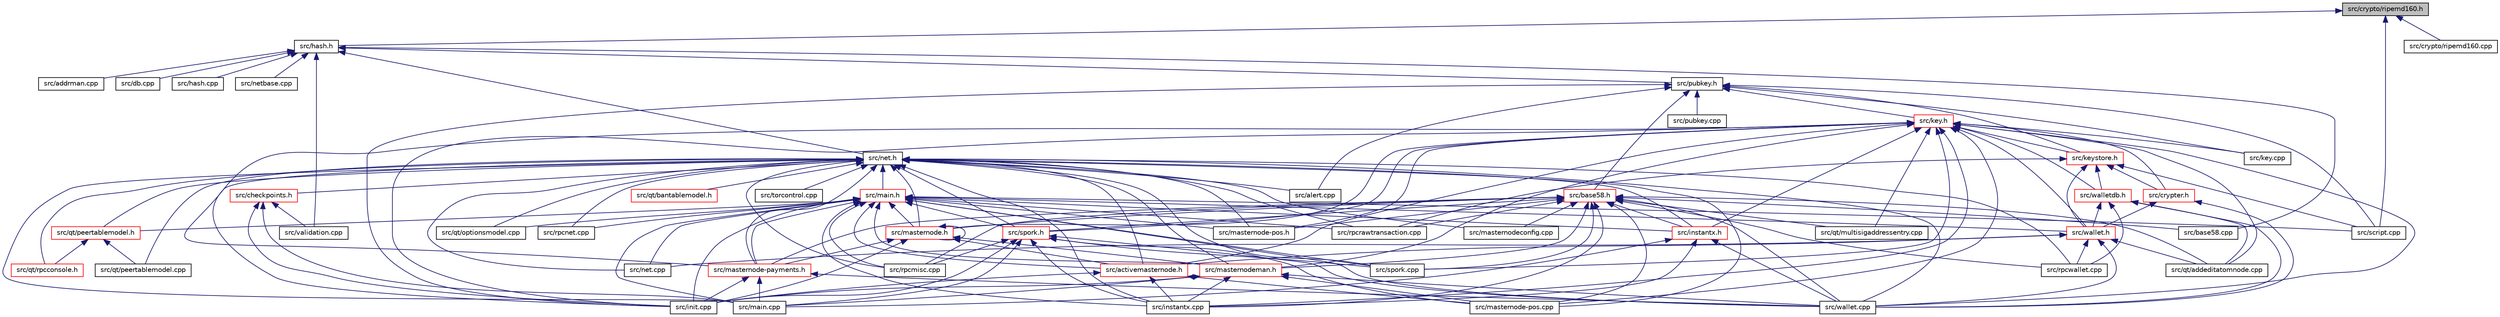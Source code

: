 digraph "src/crypto/ripemd160.h"
{
  edge [fontname="Helvetica",fontsize="10",labelfontname="Helvetica",labelfontsize="10"];
  node [fontname="Helvetica",fontsize="10",shape=record];
  Node3 [label="src/crypto/ripemd160.h",height=0.2,width=0.4,color="black", fillcolor="grey75", style="filled", fontcolor="black"];
  Node3 -> Node4 [dir="back",color="midnightblue",fontsize="10",style="solid",fontname="Helvetica"];
  Node4 [label="src/hash.h",height=0.2,width=0.4,color="black", fillcolor="white", style="filled",URL="$db/dfb/hash_8h.html"];
  Node4 -> Node5 [dir="back",color="midnightblue",fontsize="10",style="solid",fontname="Helvetica"];
  Node5 [label="src/pubkey.h",height=0.2,width=0.4,color="black", fillcolor="white", style="filled",URL="$d4/daf/pubkey_8h.html"];
  Node5 -> Node6 [dir="back",color="midnightblue",fontsize="10",style="solid",fontname="Helvetica"];
  Node6 [label="src/key.h",height=0.2,width=0.4,color="red", fillcolor="white", style="filled",URL="$de/de5/key_8h.html"];
  Node6 -> Node7 [dir="back",color="midnightblue",fontsize="10",style="solid",fontname="Helvetica"];
  Node7 [label="src/keystore.h",height=0.2,width=0.4,color="red", fillcolor="white", style="filled",URL="$d0/d82/keystore_8h.html"];
  Node7 -> Node110 [dir="back",color="midnightblue",fontsize="10",style="solid",fontname="Helvetica"];
  Node110 [label="src/walletdb.h",height=0.2,width=0.4,color="red", fillcolor="white", style="filled",URL="$de/dd6/walletdb_8h.html"];
  Node110 -> Node41 [dir="back",color="midnightblue",fontsize="10",style="solid",fontname="Helvetica"];
  Node41 [label="src/wallet.h",height=0.2,width=0.4,color="red", fillcolor="white", style="filled",URL="$d0/df4/wallet_8h.html"];
  Node41 -> Node11 [dir="back",color="midnightblue",fontsize="10",style="solid",fontname="Helvetica"];
  Node11 [label="src/activemasternode.h",height=0.2,width=0.4,color="red", fillcolor="white", style="filled",URL="$da/d9e/activemasternode_8h.html"];
  Node11 -> Node15 [dir="back",color="midnightblue",fontsize="10",style="solid",fontname="Helvetica"];
  Node15 [label="src/init.cpp",height=0.2,width=0.4,color="black", fillcolor="white", style="filled",URL="$d0/dc9/init_8cpp.html"];
  Node11 -> Node16 [dir="back",color="midnightblue",fontsize="10",style="solid",fontname="Helvetica"];
  Node16 [label="src/instantx.cpp",height=0.2,width=0.4,color="black", fillcolor="white", style="filled",URL="$db/d72/instantx_8cpp.html"];
  Node11 -> Node19 [dir="back",color="midnightblue",fontsize="10",style="solid",fontname="Helvetica"];
  Node19 [label="src/masternode-pos.cpp",height=0.2,width=0.4,color="black", fillcolor="white", style="filled",URL="$db/ddd/masternode-pos_8cpp.html"];
  Node41 -> Node26 [dir="back",color="midnightblue",fontsize="10",style="solid",fontname="Helvetica"];
  Node26 [label="src/net.cpp",height=0.2,width=0.4,color="black", fillcolor="white", style="filled",URL="$dd/d84/net_8cpp.html"];
  Node41 -> Node45 [dir="back",color="midnightblue",fontsize="10",style="solid",fontname="Helvetica"];
  Node45 [label="src/qt/addeditatomnode.cpp",height=0.2,width=0.4,color="black", fillcolor="white", style="filled",URL="$d4/d6e/addeditatomnode_8cpp.html"];
  Node41 -> Node57 [dir="back",color="midnightblue",fontsize="10",style="solid",fontname="Helvetica"];
  Node57 [label="src/rpcwallet.cpp",height=0.2,width=0.4,color="black", fillcolor="white", style="filled",URL="$df/d1d/rpcwallet_8cpp.html"];
  Node41 -> Node23 [dir="back",color="midnightblue",fontsize="10",style="solid",fontname="Helvetica"];
  Node23 [label="src/wallet.cpp",height=0.2,width=0.4,color="black", fillcolor="white", style="filled",URL="$d7/de1/wallet_8cpp.html"];
  Node110 -> Node45 [dir="back",color="midnightblue",fontsize="10",style="solid",fontname="Helvetica"];
  Node110 -> Node57 [dir="back",color="midnightblue",fontsize="10",style="solid",fontname="Helvetica"];
  Node110 -> Node23 [dir="back",color="midnightblue",fontsize="10",style="solid",fontname="Helvetica"];
  Node7 -> Node111 [dir="back",color="midnightblue",fontsize="10",style="solid",fontname="Helvetica"];
  Node111 [label="src/crypter.h",height=0.2,width=0.4,color="red", fillcolor="white", style="filled",URL="$df/d1f/crypter_8h.html"];
  Node111 -> Node41 [dir="back",color="midnightblue",fontsize="10",style="solid",fontname="Helvetica"];
  Node111 -> Node23 [dir="back",color="midnightblue",fontsize="10",style="solid",fontname="Helvetica"];
  Node7 -> Node41 [dir="back",color="midnightblue",fontsize="10",style="solid",fontname="Helvetica"];
  Node7 -> Node55 [dir="back",color="midnightblue",fontsize="10",style="solid",fontname="Helvetica"];
  Node55 [label="src/rpcrawtransaction.cpp",height=0.2,width=0.4,color="black", fillcolor="white", style="filled",URL="$dc/da8/rpcrawtransaction_8cpp.html"];
  Node7 -> Node92 [dir="back",color="midnightblue",fontsize="10",style="solid",fontname="Helvetica"];
  Node92 [label="src/script.cpp",height=0.2,width=0.4,color="black", fillcolor="white", style="filled",URL="$dd/d0f/script_8cpp.html"];
  Node6 -> Node11 [dir="back",color="midnightblue",fontsize="10",style="solid",fontname="Helvetica"];
  Node6 -> Node35 [dir="back",color="midnightblue",fontsize="10",style="solid",fontname="Helvetica"];
  Node35 [label="src/masternode.h",height=0.2,width=0.4,color="red", fillcolor="white", style="filled",URL="$d9/dec/masternode_8h.html"];
  Node35 -> Node11 [dir="back",color="midnightblue",fontsize="10",style="solid",fontname="Helvetica"];
  Node35 -> Node35 [dir="back",color="midnightblue",fontsize="10",style="solid",fontname="Helvetica"];
  Node35 -> Node36 [dir="back",color="midnightblue",fontsize="10",style="solid",fontname="Helvetica"];
  Node36 [label="src/masternodeman.h",height=0.2,width=0.4,color="red", fillcolor="white", style="filled",URL="$db/d32/masternodeman_8h.html"];
  Node36 -> Node15 [dir="back",color="midnightblue",fontsize="10",style="solid",fontname="Helvetica"];
  Node36 -> Node16 [dir="back",color="midnightblue",fontsize="10",style="solid",fontname="Helvetica"];
  Node36 -> Node17 [dir="back",color="midnightblue",fontsize="10",style="solid",fontname="Helvetica"];
  Node17 [label="src/main.cpp",height=0.2,width=0.4,color="black", fillcolor="white", style="filled",URL="$df/d0a/main_8cpp.html"];
  Node36 -> Node19 [dir="back",color="midnightblue",fontsize="10",style="solid",fontname="Helvetica"];
  Node36 -> Node23 [dir="back",color="midnightblue",fontsize="10",style="solid",fontname="Helvetica"];
  Node35 -> Node39 [dir="back",color="midnightblue",fontsize="10",style="solid",fontname="Helvetica"];
  Node39 [label="src/masternode-payments.h",height=0.2,width=0.4,color="red", fillcolor="white", style="filled",URL="$dc/d20/masternode-payments_8h.html"];
  Node39 -> Node15 [dir="back",color="midnightblue",fontsize="10",style="solid",fontname="Helvetica"];
  Node39 -> Node17 [dir="back",color="midnightblue",fontsize="10",style="solid",fontname="Helvetica"];
  Node39 -> Node23 [dir="back",color="midnightblue",fontsize="10",style="solid",fontname="Helvetica"];
  Node35 -> Node15 [dir="back",color="midnightblue",fontsize="10",style="solid",fontname="Helvetica"];
  Node6 -> Node110 [dir="back",color="midnightblue",fontsize="10",style="solid",fontname="Helvetica"];
  Node6 -> Node111 [dir="back",color="midnightblue",fontsize="10",style="solid",fontname="Helvetica"];
  Node6 -> Node41 [dir="back",color="midnightblue",fontsize="10",style="solid",fontname="Helvetica"];
  Node6 -> Node36 [dir="back",color="midnightblue",fontsize="10",style="solid",fontname="Helvetica"];
  Node6 -> Node39 [dir="back",color="midnightblue",fontsize="10",style="solid",fontname="Helvetica"];
  Node6 -> Node15 [dir="back",color="midnightblue",fontsize="10",style="solid",fontname="Helvetica"];
  Node6 -> Node14 [dir="back",color="midnightblue",fontsize="10",style="solid",fontname="Helvetica"];
  Node14 [label="src/spork.h",height=0.2,width=0.4,color="red", fillcolor="white", style="filled",URL="$d0/d24/spork_8h.html"];
  Node14 -> Node15 [dir="back",color="midnightblue",fontsize="10",style="solid",fontname="Helvetica"];
  Node14 -> Node16 [dir="back",color="midnightblue",fontsize="10",style="solid",fontname="Helvetica"];
  Node14 -> Node17 [dir="back",color="midnightblue",fontsize="10",style="solid",fontname="Helvetica"];
  Node14 -> Node19 [dir="back",color="midnightblue",fontsize="10",style="solid",fontname="Helvetica"];
  Node14 -> Node21 [dir="back",color="midnightblue",fontsize="10",style="solid",fontname="Helvetica"];
  Node21 [label="src/rpcmisc.cpp",height=0.2,width=0.4,color="black", fillcolor="white", style="filled",URL="$db/d48/rpcmisc_8cpp.html"];
  Node14 -> Node22 [dir="back",color="midnightblue",fontsize="10",style="solid",fontname="Helvetica"];
  Node22 [label="src/spork.cpp",height=0.2,width=0.4,color="black", fillcolor="white", style="filled",URL="$df/d0d/spork_8cpp.html"];
  Node14 -> Node23 [dir="back",color="midnightblue",fontsize="10",style="solid",fontname="Helvetica"];
  Node6 -> Node16 [dir="back",color="midnightblue",fontsize="10",style="solid",fontname="Helvetica"];
  Node6 -> Node81 [dir="back",color="midnightblue",fontsize="10",style="solid",fontname="Helvetica"];
  Node81 [label="src/instantx.h",height=0.2,width=0.4,color="red", fillcolor="white", style="filled",URL="$d6/d5f/instantx_8h.html"];
  Node81 -> Node16 [dir="back",color="midnightblue",fontsize="10",style="solid",fontname="Helvetica"];
  Node81 -> Node17 [dir="back",color="midnightblue",fontsize="10",style="solid",fontname="Helvetica"];
  Node81 -> Node23 [dir="back",color="midnightblue",fontsize="10",style="solid",fontname="Helvetica"];
  Node6 -> Node112 [dir="back",color="midnightblue",fontsize="10",style="solid",fontname="Helvetica"];
  Node112 [label="src/key.cpp",height=0.2,width=0.4,color="black", fillcolor="white", style="filled",URL="$d1/dbc/key_8cpp.html"];
  Node6 -> Node19 [dir="back",color="midnightblue",fontsize="10",style="solid",fontname="Helvetica"];
  Node6 -> Node84 [dir="back",color="midnightblue",fontsize="10",style="solid",fontname="Helvetica"];
  Node84 [label="src/masternode-pos.h",height=0.2,width=0.4,color="black", fillcolor="white", style="filled",URL="$dc/d51/masternode-pos_8h.html"];
  Node6 -> Node45 [dir="back",color="midnightblue",fontsize="10",style="solid",fontname="Helvetica"];
  Node6 -> Node68 [dir="back",color="midnightblue",fontsize="10",style="solid",fontname="Helvetica"];
  Node68 [label="src/qt/multisigaddressentry.cpp",height=0.2,width=0.4,color="black", fillcolor="white", style="filled",URL="$d1/d84/multisigaddressentry_8cpp.html"];
  Node6 -> Node22 [dir="back",color="midnightblue",fontsize="10",style="solid",fontname="Helvetica"];
  Node6 -> Node23 [dir="back",color="midnightblue",fontsize="10",style="solid",fontname="Helvetica"];
  Node5 -> Node7 [dir="back",color="midnightblue",fontsize="10",style="solid",fontname="Helvetica"];
  Node5 -> Node104 [dir="back",color="midnightblue",fontsize="10",style="solid",fontname="Helvetica"];
  Node104 [label="src/base58.h",height=0.2,width=0.4,color="red", fillcolor="white", style="filled",URL="$d8/d53/base58_8h.html"];
  Node104 -> Node35 [dir="back",color="midnightblue",fontsize="10",style="solid",fontname="Helvetica"];
  Node104 -> Node36 [dir="back",color="midnightblue",fontsize="10",style="solid",fontname="Helvetica"];
  Node104 -> Node39 [dir="back",color="midnightblue",fontsize="10",style="solid",fontname="Helvetica"];
  Node104 -> Node105 [dir="back",color="midnightblue",fontsize="10",style="solid",fontname="Helvetica"];
  Node105 [label="src/base58.cpp",height=0.2,width=0.4,color="black", fillcolor="white", style="filled",URL="$db/d9c/base58_8cpp.html"];
  Node104 -> Node14 [dir="back",color="midnightblue",fontsize="10",style="solid",fontname="Helvetica"];
  Node104 -> Node16 [dir="back",color="midnightblue",fontsize="10",style="solid",fontname="Helvetica"];
  Node104 -> Node81 [dir="back",color="midnightblue",fontsize="10",style="solid",fontname="Helvetica"];
  Node104 -> Node19 [dir="back",color="midnightblue",fontsize="10",style="solid",fontname="Helvetica"];
  Node104 -> Node84 [dir="back",color="midnightblue",fontsize="10",style="solid",fontname="Helvetica"];
  Node104 -> Node96 [dir="back",color="midnightblue",fontsize="10",style="solid",fontname="Helvetica"];
  Node96 [label="src/masternodeconfig.cpp",height=0.2,width=0.4,color="black", fillcolor="white", style="filled",URL="$d6/dc4/masternodeconfig_8cpp.html"];
  Node104 -> Node45 [dir="back",color="midnightblue",fontsize="10",style="solid",fontname="Helvetica"];
  Node104 -> Node68 [dir="back",color="midnightblue",fontsize="10",style="solid",fontname="Helvetica"];
  Node104 -> Node21 [dir="back",color="midnightblue",fontsize="10",style="solid",fontname="Helvetica"];
  Node104 -> Node55 [dir="back",color="midnightblue",fontsize="10",style="solid",fontname="Helvetica"];
  Node104 -> Node57 [dir="back",color="midnightblue",fontsize="10",style="solid",fontname="Helvetica"];
  Node104 -> Node22 [dir="back",color="midnightblue",fontsize="10",style="solid",fontname="Helvetica"];
  Node104 -> Node23 [dir="back",color="midnightblue",fontsize="10",style="solid",fontname="Helvetica"];
  Node5 -> Node94 [dir="back",color="midnightblue",fontsize="10",style="solid",fontname="Helvetica"];
  Node94 [label="src/alert.cpp",height=0.2,width=0.4,color="black", fillcolor="white", style="filled",URL="$d4/da0/alert_8cpp.html"];
  Node5 -> Node15 [dir="back",color="midnightblue",fontsize="10",style="solid",fontname="Helvetica"];
  Node5 -> Node112 [dir="back",color="midnightblue",fontsize="10",style="solid",fontname="Helvetica"];
  Node5 -> Node113 [dir="back",color="midnightblue",fontsize="10",style="solid",fontname="Helvetica"];
  Node113 [label="src/pubkey.cpp",height=0.2,width=0.4,color="black", fillcolor="white", style="filled",URL="$da/d8e/pubkey_8cpp.html"];
  Node5 -> Node92 [dir="back",color="midnightblue",fontsize="10",style="solid",fontname="Helvetica"];
  Node4 -> Node10 [dir="back",color="midnightblue",fontsize="10",style="solid",fontname="Helvetica"];
  Node10 [label="src/net.h",height=0.2,width=0.4,color="black", fillcolor="white", style="filled",URL="$d7/d97/net_8h.html"];
  Node10 -> Node11 [dir="back",color="midnightblue",fontsize="10",style="solid",fontname="Helvetica"];
  Node10 -> Node35 [dir="back",color="midnightblue",fontsize="10",style="solid",fontname="Helvetica"];
  Node10 -> Node40 [dir="back",color="midnightblue",fontsize="10",style="solid",fontname="Helvetica"];
  Node40 [label="src/main.h",height=0.2,width=0.4,color="red", fillcolor="white", style="filled",URL="$d4/dbf/main_8h.html"];
  Node40 -> Node35 [dir="back",color="midnightblue",fontsize="10",style="solid",fontname="Helvetica"];
  Node40 -> Node11 [dir="back",color="midnightblue",fontsize="10",style="solid",fontname="Helvetica"];
  Node40 -> Node41 [dir="back",color="midnightblue",fontsize="10",style="solid",fontname="Helvetica"];
  Node40 -> Node36 [dir="back",color="midnightblue",fontsize="10",style="solid",fontname="Helvetica"];
  Node40 -> Node39 [dir="back",color="midnightblue",fontsize="10",style="solid",fontname="Helvetica"];
  Node40 -> Node15 [dir="back",color="midnightblue",fontsize="10",style="solid",fontname="Helvetica"];
  Node40 -> Node14 [dir="back",color="midnightblue",fontsize="10",style="solid",fontname="Helvetica"];
  Node40 -> Node16 [dir="back",color="midnightblue",fontsize="10",style="solid",fontname="Helvetica"];
  Node40 -> Node81 [dir="back",color="midnightblue",fontsize="10",style="solid",fontname="Helvetica"];
  Node40 -> Node17 [dir="back",color="midnightblue",fontsize="10",style="solid",fontname="Helvetica"];
  Node40 -> Node84 [dir="back",color="midnightblue",fontsize="10",style="solid",fontname="Helvetica"];
  Node40 -> Node26 [dir="back",color="midnightblue",fontsize="10",style="solid",fontname="Helvetica"];
  Node40 -> Node86 [dir="back",color="midnightblue",fontsize="10",style="solid",fontname="Helvetica"];
  Node86 [label="src/qt/peertablemodel.h",height=0.2,width=0.4,color="red", fillcolor="white", style="filled",URL="$d2/d78/peertablemodel_8h.html"];
  Node86 -> Node87 [dir="back",color="midnightblue",fontsize="10",style="solid",fontname="Helvetica"];
  Node87 [label="src/qt/rpcconsole.h",height=0.2,width=0.4,color="red", fillcolor="white", style="filled",URL="$d4/d78/rpcconsole_8h.html"];
  Node86 -> Node89 [dir="back",color="midnightblue",fontsize="10",style="solid",fontname="Helvetica"];
  Node89 [label="src/qt/peertablemodel.cpp",height=0.2,width=0.4,color="black", fillcolor="white", style="filled",URL="$dc/d03/peertablemodel_8cpp.html"];
  Node40 -> Node49 [dir="back",color="midnightblue",fontsize="10",style="solid",fontname="Helvetica"];
  Node49 [label="src/qt/optionsmodel.cpp",height=0.2,width=0.4,color="black", fillcolor="white", style="filled",URL="$d5/df8/optionsmodel_8cpp.html"];
  Node40 -> Node21 [dir="back",color="midnightblue",fontsize="10",style="solid",fontname="Helvetica"];
  Node40 -> Node91 [dir="back",color="midnightblue",fontsize="10",style="solid",fontname="Helvetica"];
  Node91 [label="src/rpcnet.cpp",height=0.2,width=0.4,color="black", fillcolor="white", style="filled",URL="$df/dab/rpcnet_8cpp.html"];
  Node40 -> Node55 [dir="back",color="midnightblue",fontsize="10",style="solid",fontname="Helvetica"];
  Node40 -> Node92 [dir="back",color="midnightblue",fontsize="10",style="solid",fontname="Helvetica"];
  Node40 -> Node22 [dir="back",color="midnightblue",fontsize="10",style="solid",fontname="Helvetica"];
  Node40 -> Node23 [dir="back",color="midnightblue",fontsize="10",style="solid",fontname="Helvetica"];
  Node10 -> Node36 [dir="back",color="midnightblue",fontsize="10",style="solid",fontname="Helvetica"];
  Node10 -> Node39 [dir="back",color="midnightblue",fontsize="10",style="solid",fontname="Helvetica"];
  Node10 -> Node94 [dir="back",color="midnightblue",fontsize="10",style="solid",fontname="Helvetica"];
  Node10 -> Node95 [dir="back",color="midnightblue",fontsize="10",style="solid",fontname="Helvetica"];
  Node95 [label="src/checkpoints.h",height=0.2,width=0.4,color="red", fillcolor="white", style="filled",URL="$d8/dd7/checkpoints_8h.html"];
  Node95 -> Node15 [dir="back",color="midnightblue",fontsize="10",style="solid",fontname="Helvetica"];
  Node95 -> Node17 [dir="back",color="midnightblue",fontsize="10",style="solid",fontname="Helvetica"];
  Node95 -> Node58 [dir="back",color="midnightblue",fontsize="10",style="solid",fontname="Helvetica"];
  Node58 [label="src/validation.cpp",height=0.2,width=0.4,color="black", fillcolor="white", style="filled",URL="$dd/d7d/validation_8cpp.html"];
  Node10 -> Node15 [dir="back",color="midnightblue",fontsize="10",style="solid",fontname="Helvetica"];
  Node10 -> Node14 [dir="back",color="midnightblue",fontsize="10",style="solid",fontname="Helvetica"];
  Node10 -> Node16 [dir="back",color="midnightblue",fontsize="10",style="solid",fontname="Helvetica"];
  Node10 -> Node81 [dir="back",color="midnightblue",fontsize="10",style="solid",fontname="Helvetica"];
  Node10 -> Node17 [dir="back",color="midnightblue",fontsize="10",style="solid",fontname="Helvetica"];
  Node10 -> Node19 [dir="back",color="midnightblue",fontsize="10",style="solid",fontname="Helvetica"];
  Node10 -> Node84 [dir="back",color="midnightblue",fontsize="10",style="solid",fontname="Helvetica"];
  Node10 -> Node96 [dir="back",color="midnightblue",fontsize="10",style="solid",fontname="Helvetica"];
  Node10 -> Node26 [dir="back",color="midnightblue",fontsize="10",style="solid",fontname="Helvetica"];
  Node10 -> Node97 [dir="back",color="midnightblue",fontsize="10",style="solid",fontname="Helvetica"];
  Node97 [label="src/qt/bantablemodel.h",height=0.2,width=0.4,color="red", fillcolor="white", style="filled",URL="$d6/d77/bantablemodel_8h.html"];
  Node10 -> Node86 [dir="back",color="midnightblue",fontsize="10",style="solid",fontname="Helvetica"];
  Node10 -> Node87 [dir="back",color="midnightblue",fontsize="10",style="solid",fontname="Helvetica"];
  Node10 -> Node49 [dir="back",color="midnightblue",fontsize="10",style="solid",fontname="Helvetica"];
  Node10 -> Node89 [dir="back",color="midnightblue",fontsize="10",style="solid",fontname="Helvetica"];
  Node10 -> Node21 [dir="back",color="midnightblue",fontsize="10",style="solid",fontname="Helvetica"];
  Node10 -> Node91 [dir="back",color="midnightblue",fontsize="10",style="solid",fontname="Helvetica"];
  Node10 -> Node55 [dir="back",color="midnightblue",fontsize="10",style="solid",fontname="Helvetica"];
  Node10 -> Node57 [dir="back",color="midnightblue",fontsize="10",style="solid",fontname="Helvetica"];
  Node10 -> Node22 [dir="back",color="midnightblue",fontsize="10",style="solid",fontname="Helvetica"];
  Node10 -> Node99 [dir="back",color="midnightblue",fontsize="10",style="solid",fontname="Helvetica"];
  Node99 [label="src/torcontrol.cpp",height=0.2,width=0.4,color="black", fillcolor="white", style="filled",URL="$dc/da2/torcontrol_8cpp.html"];
  Node10 -> Node23 [dir="back",color="midnightblue",fontsize="10",style="solid",fontname="Helvetica"];
  Node4 -> Node114 [dir="back",color="midnightblue",fontsize="10",style="solid",fontname="Helvetica"];
  Node114 [label="src/addrman.cpp",height=0.2,width=0.4,color="black", fillcolor="white", style="filled",URL="$d4/dd7/addrman_8cpp.html"];
  Node4 -> Node105 [dir="back",color="midnightblue",fontsize="10",style="solid",fontname="Helvetica"];
  Node4 -> Node115 [dir="back",color="midnightblue",fontsize="10",style="solid",fontname="Helvetica"];
  Node115 [label="src/db.cpp",height=0.2,width=0.4,color="black", fillcolor="white", style="filled",URL="$df/d4e/db_8cpp.html"];
  Node4 -> Node116 [dir="back",color="midnightblue",fontsize="10",style="solid",fontname="Helvetica"];
  Node116 [label="src/hash.cpp",height=0.2,width=0.4,color="black", fillcolor="white", style="filled",URL="$da/de5/hash_8cpp.html"];
  Node4 -> Node117 [dir="back",color="midnightblue",fontsize="10",style="solid",fontname="Helvetica"];
  Node117 [label="src/netbase.cpp",height=0.2,width=0.4,color="black", fillcolor="white", style="filled",URL="$d0/d0e/netbase_8cpp.html"];
  Node4 -> Node58 [dir="back",color="midnightblue",fontsize="10",style="solid",fontname="Helvetica"];
  Node3 -> Node118 [dir="back",color="midnightblue",fontsize="10",style="solid",fontname="Helvetica"];
  Node118 [label="src/crypto/ripemd160.cpp",height=0.2,width=0.4,color="black", fillcolor="white", style="filled",URL="$d2/dfc/ripemd160_8cpp.html"];
  Node3 -> Node92 [dir="back",color="midnightblue",fontsize="10",style="solid",fontname="Helvetica"];
}
